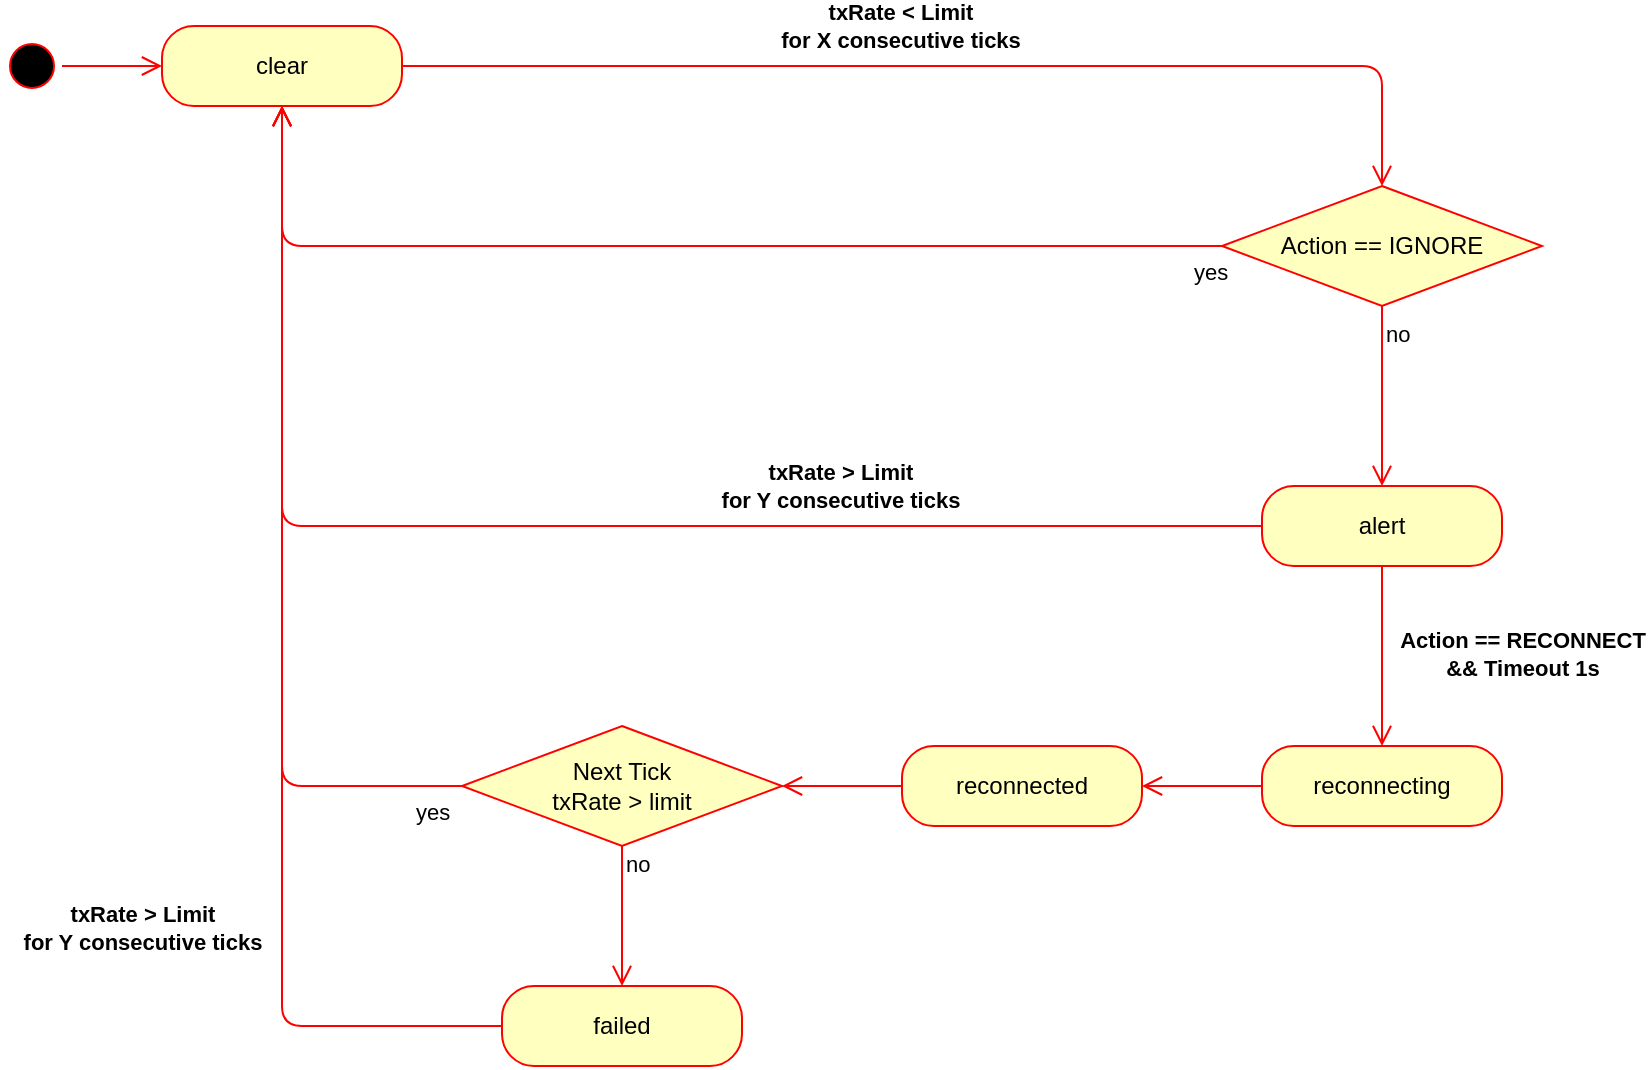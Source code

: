 <mxfile version="13.0.3" type="device"><diagram name="State Machine" id="58cdce13-f638-feb5-8d6f-7d28b1aa9fa0"><mxGraphModel dx="946" dy="680" grid="1" gridSize="10" guides="1" tooltips="1" connect="1" arrows="1" fold="1" page="0" pageScale="1" pageWidth="1100" pageHeight="850" background="#ffffff" math="0" shadow="0"><root><mxCell id="0"/><mxCell id="1" parent="0"/><mxCell id="382b91b5511bd0f7-1" value="" style="ellipse;html=1;shape=startState;fillColor=#000000;strokeColor=#ff0000;rounded=1;shadow=0;comic=0;labelBackgroundColor=none;fontFamily=Verdana;fontSize=12;fontColor=#000000;align=center;direction=south;" parent="1" vertex="1"><mxGeometry x="210" y="135" width="30" height="30" as="geometry"/></mxCell><mxCell id="2a3bc250acf0617d-9" style="edgeStyle=orthogonalEdgeStyle;html=1;labelBackgroundColor=none;endArrow=open;endSize=8;strokeColor=#ff0000;fontFamily=Verdana;fontSize=12;align=left;" parent="1" source="382b91b5511bd0f7-1" target="8sOVxapvg_cL1H9dAk1l-39" edge="1"><mxGeometry relative="1" as="geometry"><mxPoint x="290" y="150" as="targetPoint"/></mxGeometry></mxCell><mxCell id="8sOVxapvg_cL1H9dAk1l-10" value="" style="edgeStyle=orthogonalEdgeStyle;html=1;align=left;verticalAlign=top;endArrow=open;endSize=8;strokeColor=#ff0000;" edge="1" parent="1" source="8sOVxapvg_cL1H9dAk1l-36" target="8sOVxapvg_cL1H9dAk1l-39"><mxGeometry x="-0.946" y="10" relative="1" as="geometry"><mxPoint x="350" y="170" as="targetPoint"/><mxPoint x="640" y="380" as="sourcePoint"/><Array as="points"><mxPoint x="350" y="380"/></Array><mxPoint as="offset"/></mxGeometry></mxCell><mxCell id="8sOVxapvg_cL1H9dAk1l-11" value="txRate &amp;gt; Limit&lt;br&gt;for Y consecutive ticks" style="edgeLabel;html=1;align=center;verticalAlign=middle;resizable=0;points=[];fontStyle=1" vertex="1" connectable="0" parent="8sOVxapvg_cL1H9dAk1l-10"><mxGeometry x="-0.324" y="3" relative="1" as="geometry"><mxPoint x="25" y="-23" as="offset"/></mxGeometry></mxCell><mxCell id="8sOVxapvg_cL1H9dAk1l-16" value="" style="edgeStyle=orthogonalEdgeStyle;html=1;verticalAlign=bottom;endArrow=open;endSize=8;strokeColor=#ff0000;" edge="1" parent="1" source="8sOVxapvg_cL1H9dAk1l-39" target="8sOVxapvg_cL1H9dAk1l-25"><mxGeometry relative="1" as="geometry"><mxPoint x="700" y="240" as="targetPoint"/><mxPoint x="410" y="150" as="sourcePoint"/></mxGeometry></mxCell><mxCell id="8sOVxapvg_cL1H9dAk1l-17" value="txRate &amp;lt; Limit&lt;br&gt;for X consecutive ticks" style="edgeLabel;html=1;align=center;verticalAlign=middle;resizable=0;points=[];fontStyle=1" vertex="1" connectable="0" parent="8sOVxapvg_cL1H9dAk1l-16"><mxGeometry x="-0.19" y="-1" relative="1" as="geometry"><mxPoint x="26" y="-21" as="offset"/></mxGeometry></mxCell><mxCell id="8sOVxapvg_cL1H9dAk1l-20" value="reconnecting" style="rounded=1;whiteSpace=wrap;html=1;arcSize=40;fontColor=#000000;fillColor=#ffffc0;strokeColor=#ff0000;" vertex="1" parent="1"><mxGeometry x="840" y="490" width="120" height="40" as="geometry"/></mxCell><mxCell id="8sOVxapvg_cL1H9dAk1l-21" value="" style="edgeStyle=orthogonalEdgeStyle;html=1;verticalAlign=bottom;endArrow=open;endSize=8;strokeColor=#ff0000;" edge="1" source="8sOVxapvg_cL1H9dAk1l-20" parent="1" target="8sOVxapvg_cL1H9dAk1l-40"><mxGeometry relative="1" as="geometry"><mxPoint x="900" y="590" as="targetPoint"/></mxGeometry></mxCell><mxCell id="8sOVxapvg_cL1H9dAk1l-25" value="Action == IGNORE" style="rhombus;whiteSpace=wrap;html=1;fillColor=#ffffc0;strokeColor=#ff0000;" vertex="1" parent="1"><mxGeometry x="820" y="210" width="160" height="60" as="geometry"/></mxCell><mxCell id="8sOVxapvg_cL1H9dAk1l-26" value="no" style="edgeStyle=orthogonalEdgeStyle;html=1;align=left;verticalAlign=bottom;endArrow=open;endSize=8;strokeColor=#ff0000;" edge="1" source="8sOVxapvg_cL1H9dAk1l-25" parent="1" target="8sOVxapvg_cL1H9dAk1l-36"><mxGeometry x="-0.5" relative="1" as="geometry"><mxPoint x="900" y="370" as="targetPoint"/><mxPoint as="offset"/></mxGeometry></mxCell><mxCell id="8sOVxapvg_cL1H9dAk1l-27" value="yes" style="edgeStyle=orthogonalEdgeStyle;html=1;align=left;verticalAlign=top;endArrow=open;endSize=8;strokeColor=#ff0000;" edge="1" source="8sOVxapvg_cL1H9dAk1l-25" parent="1" target="8sOVxapvg_cL1H9dAk1l-39"><mxGeometry x="-0.939" relative="1" as="geometry"><mxPoint x="350" y="170" as="targetPoint"/><mxPoint as="offset"/></mxGeometry></mxCell><mxCell id="8sOVxapvg_cL1H9dAk1l-34" value="" style="edgeStyle=orthogonalEdgeStyle;html=1;verticalAlign=bottom;endArrow=open;endSize=8;strokeColor=#ff0000;" edge="1" parent="1" source="8sOVxapvg_cL1H9dAk1l-36" target="8sOVxapvg_cL1H9dAk1l-20"><mxGeometry relative="1" as="geometry"><mxPoint x="900" y="490" as="targetPoint"/><mxPoint x="900" y="400" as="sourcePoint"/></mxGeometry></mxCell><mxCell id="8sOVxapvg_cL1H9dAk1l-35" value="Action == RECONNECT&lt;br&gt;&amp;amp;&amp;amp; Timeout 1s" style="edgeLabel;html=1;align=center;verticalAlign=middle;resizable=0;points=[];fontStyle=1" vertex="1" connectable="0" parent="8sOVxapvg_cL1H9dAk1l-34"><mxGeometry x="-0.2" y="-2" relative="1" as="geometry"><mxPoint x="72" y="8" as="offset"/></mxGeometry></mxCell><mxCell id="8sOVxapvg_cL1H9dAk1l-36" value="alert" style="rounded=1;whiteSpace=wrap;html=1;arcSize=40;fontColor=#000000;fillColor=#ffffc0;strokeColor=#ff0000;" vertex="1" parent="1"><mxGeometry x="840" y="360" width="120" height="40" as="geometry"/></mxCell><mxCell id="8sOVxapvg_cL1H9dAk1l-39" value="clear" style="rounded=1;whiteSpace=wrap;html=1;arcSize=40;fontColor=#000000;fillColor=#ffffc0;strokeColor=#ff0000;" vertex="1" parent="1"><mxGeometry x="290" y="130" width="120" height="40" as="geometry"/></mxCell><mxCell id="8sOVxapvg_cL1H9dAk1l-40" value="reconnected" style="rounded=1;whiteSpace=wrap;html=1;arcSize=40;fontColor=#000000;fillColor=#ffffc0;strokeColor=#ff0000;" vertex="1" parent="1"><mxGeometry x="660" y="490" width="120" height="40" as="geometry"/></mxCell><mxCell id="8sOVxapvg_cL1H9dAk1l-41" value="Next Tick&lt;br&gt;txRate &amp;gt; limit" style="rhombus;whiteSpace=wrap;html=1;fillColor=#ffffc0;strokeColor=#ff0000;" vertex="1" parent="1"><mxGeometry x="440" y="480" width="160" height="60" as="geometry"/></mxCell><mxCell id="8sOVxapvg_cL1H9dAk1l-42" value="" style="edgeStyle=orthogonalEdgeStyle;html=1;verticalAlign=bottom;endArrow=open;endSize=8;strokeColor=#ff0000;" edge="1" parent="1" source="8sOVxapvg_cL1H9dAk1l-40" target="8sOVxapvg_cL1H9dAk1l-41"><mxGeometry relative="1" as="geometry"><mxPoint x="770" y="520" as="targetPoint"/><mxPoint x="720" y="510" as="sourcePoint"/></mxGeometry></mxCell><mxCell id="8sOVxapvg_cL1H9dAk1l-43" value="yes" style="edgeStyle=orthogonalEdgeStyle;html=1;align=left;verticalAlign=top;endArrow=open;endSize=8;strokeColor=#ff0000;" edge="1" parent="1" source="8sOVxapvg_cL1H9dAk1l-41" target="8sOVxapvg_cL1H9dAk1l-39"><mxGeometry x="-0.882" relative="1" as="geometry"><mxPoint x="360" y="180" as="targetPoint"/><mxPoint x="630" y="250" as="sourcePoint"/><mxPoint as="offset"/></mxGeometry></mxCell><mxCell id="8sOVxapvg_cL1H9dAk1l-44" value="no" style="edgeStyle=orthogonalEdgeStyle;html=1;align=left;verticalAlign=bottom;endArrow=open;endSize=8;strokeColor=#ff0000;exitX=0.5;exitY=1;exitDx=0;exitDy=0;" edge="1" parent="1" source="8sOVxapvg_cL1H9dAk1l-41" target="8sOVxapvg_cL1H9dAk1l-45"><mxGeometry x="-0.5" relative="1" as="geometry"><mxPoint x="490" y="660" as="targetPoint"/><mxPoint x="490" y="570" as="sourcePoint"/><mxPoint as="offset"/></mxGeometry></mxCell><mxCell id="8sOVxapvg_cL1H9dAk1l-45" value="failed" style="rounded=1;whiteSpace=wrap;html=1;arcSize=40;fontColor=#000000;fillColor=#ffffc0;strokeColor=#ff0000;" vertex="1" parent="1"><mxGeometry x="460" y="610" width="120" height="40" as="geometry"/></mxCell><mxCell id="8sOVxapvg_cL1H9dAk1l-46" value="" style="edgeStyle=orthogonalEdgeStyle;html=1;align=left;verticalAlign=top;endArrow=open;endSize=8;strokeColor=#ff0000;" edge="1" parent="1" source="8sOVxapvg_cL1H9dAk1l-45" target="8sOVxapvg_cL1H9dAk1l-39"><mxGeometry x="-0.946" y="10" relative="1" as="geometry"><mxPoint x="60" y="390" as="targetPoint"/><mxPoint x="550" y="600" as="sourcePoint"/><mxPoint as="offset"/></mxGeometry></mxCell><mxCell id="8sOVxapvg_cL1H9dAk1l-47" value="txRate &amp;gt; Limit&lt;br&gt;for Y consecutive ticks" style="edgeLabel;html=1;align=center;verticalAlign=middle;resizable=0;points=[];fontStyle=1" vertex="1" connectable="0" parent="8sOVxapvg_cL1H9dAk1l-46"><mxGeometry x="-0.324" y="3" relative="1" as="geometry"><mxPoint x="-67" y="33" as="offset"/></mxGeometry></mxCell></root></mxGraphModel></diagram></mxfile>